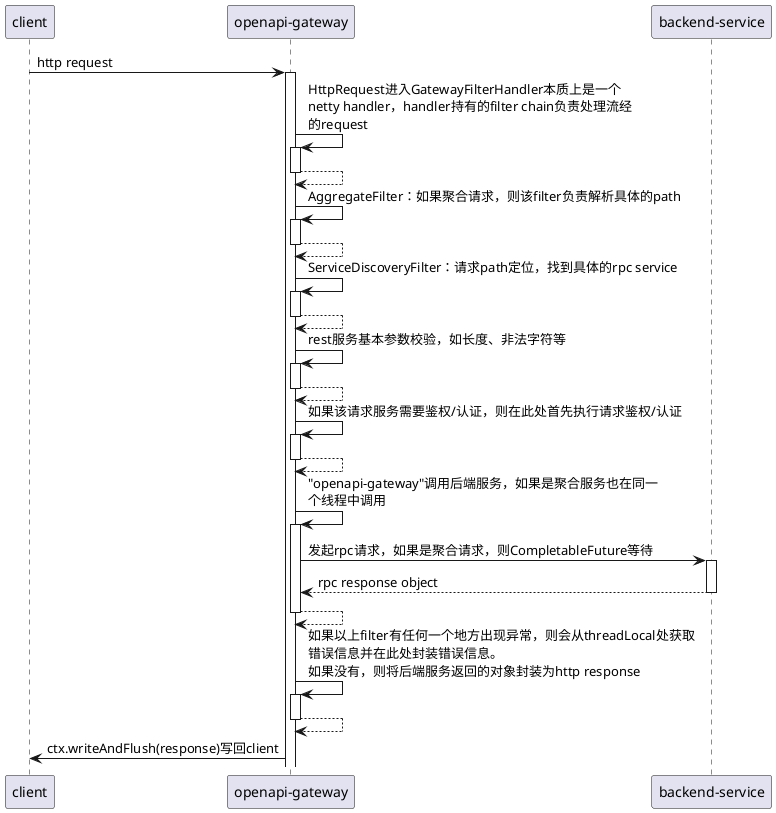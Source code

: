 @startuml
'https://plantuml.com/sequence-diagram
'autonumber

participant client
participant "openapi-gateway" as server
participant "backend-service" as backend

client->server++: http request

'进入FilterChain
server->server++: HttpRequest进入GatewayFilterHandler本质上是一个\nnetty handler，handler持有的filter chain负责处理流经\n的request
return

'聚合请求前置处理
server->server++: AggregateFilter：如果聚合请求，则该filter负责解析具体的path
return

'请求path定位
server->server++: ServiceDiscoveryFilter：请求path定位，找到具体的rpc service
return

'参数校验
server->server++: rest服务基本参数校验，如长度、非法字符等
return

'权限校验
server->server++: 如果该请求服务需要鉴权/认证，则在此处首先执行请求鉴权/认证
return

'发起请求
server->server++: "openapi-gateway"调用后端服务，如果是聚合服务也在同一\n个线程中调用
server->backend++: 发起rpc请求，如果是聚合请求，则CompletableFuture等待
return rpc response object
return

'生成HttpResponse
server->server++: 如果以上filter有任何一个地方出现异常，则会从threadLocal处获取\n错误信息并在此处封装错误信息。\n如果没有，则将后端服务返回的对象封装为http response
return

server->client: ctx.writeAndFlush(response)写回client

@enduml